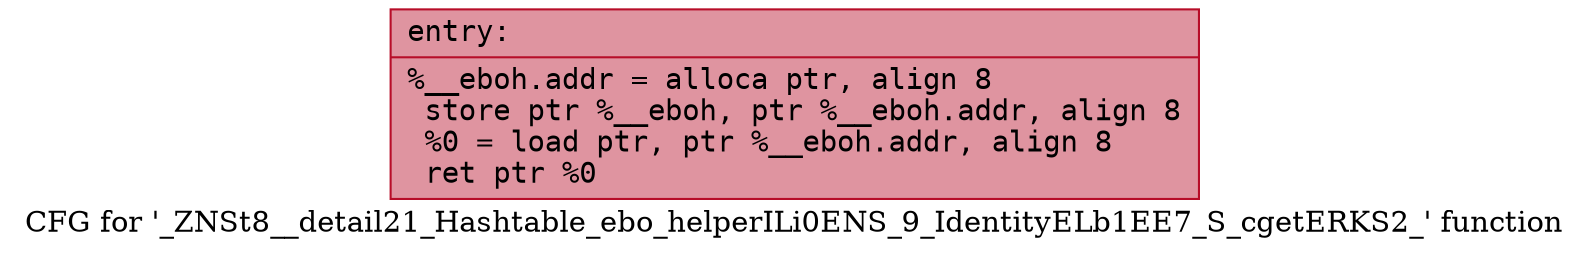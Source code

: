 digraph "CFG for '_ZNSt8__detail21_Hashtable_ebo_helperILi0ENS_9_IdentityELb1EE7_S_cgetERKS2_' function" {
	label="CFG for '_ZNSt8__detail21_Hashtable_ebo_helperILi0ENS_9_IdentityELb1EE7_S_cgetERKS2_' function";

	Node0x55c7e09edb10 [shape=record,color="#b70d28ff", style=filled, fillcolor="#b70d2870" fontname="Courier",label="{entry:\l|  %__eboh.addr = alloca ptr, align 8\l  store ptr %__eboh, ptr %__eboh.addr, align 8\l  %0 = load ptr, ptr %__eboh.addr, align 8\l  ret ptr %0\l}"];
}
